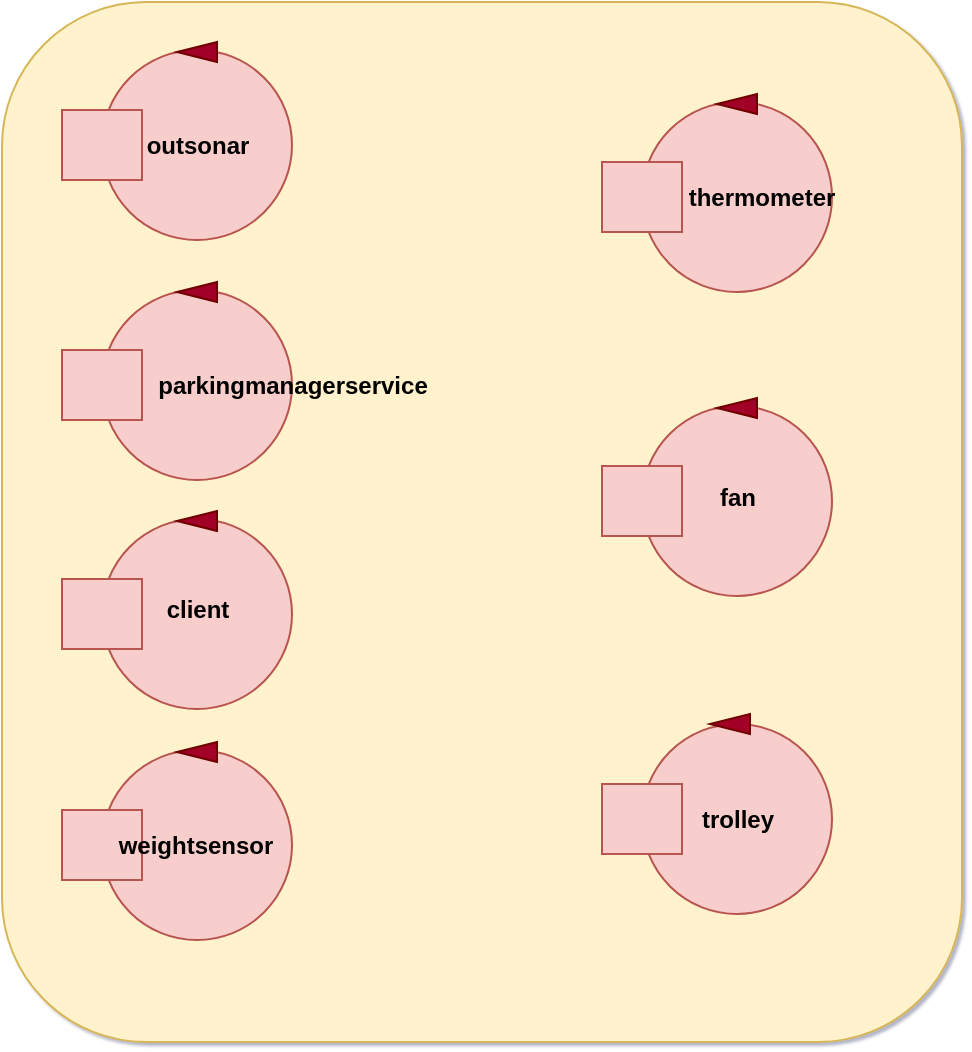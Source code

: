 <mxfile version="14.9.3" type="device"><diagram id="wI8z80SIdUuaSBe2A1s2" name="Pagina-1"><mxGraphModel dx="1038" dy="536" grid="1" gridSize="10" guides="1" tooltips="1" connect="1" arrows="1" fold="1" page="1" pageScale="1" pageWidth="827" pageHeight="1169" math="0" shadow="1"><root><mxCell id="0"/><mxCell id="1" parent="0"/><mxCell id="29DvXg12gKmN38C7rXfU-37" value="" style="rounded=1;whiteSpace=wrap;html=1;fillColor=#fff2cc;strokeColor=#d6b656;" parent="1" vertex="1"><mxGeometry x="590" y="240" width="480" height="520" as="geometry"/></mxCell><mxCell id="29DvXg12gKmN38C7rXfU-38" value="" style="ellipse;whiteSpace=wrap;html=1;aspect=fixed;fillColor=#f8cecc;strokeColor=#b85450;" parent="1" vertex="1"><mxGeometry x="640" y="384" width="95" height="95" as="geometry"/></mxCell><mxCell id="29DvXg12gKmN38C7rXfU-39" value="" style="rounded=0;whiteSpace=wrap;html=1;fillColor=#f8cecc;strokeColor=#b85450;" parent="1" vertex="1"><mxGeometry x="620" y="414" width="40" height="35" as="geometry"/></mxCell><mxCell id="29DvXg12gKmN38C7rXfU-40" value="" style="triangle;whiteSpace=wrap;html=1;rotation=-180;fillColor=#a20025;strokeColor=#6F0000;fontColor=#ffffff;" parent="1" vertex="1"><mxGeometry x="677.5" y="380" width="20" height="10" as="geometry"/></mxCell><mxCell id="29DvXg12gKmN38C7rXfU-41" value="&lt;font color=&quot;#000000&quot;&gt;&lt;b&gt;parkingmanagerservice&lt;/b&gt;&lt;/font&gt;" style="text;html=1;strokeColor=none;fillColor=none;align=center;verticalAlign=middle;whiteSpace=wrap;rounded=0;" parent="1" vertex="1"><mxGeometry x="669" y="421.5" width="132.5" height="20" as="geometry"/></mxCell><mxCell id="29DvXg12gKmN38C7rXfU-42" value="" style="ellipse;whiteSpace=wrap;html=1;aspect=fixed;fillColor=#f8cecc;strokeColor=#b85450;" parent="1" vertex="1"><mxGeometry x="640.0" y="264" width="95" height="95" as="geometry"/></mxCell><mxCell id="29DvXg12gKmN38C7rXfU-43" value="" style="rounded=0;whiteSpace=wrap;html=1;fillColor=#f8cecc;strokeColor=#b85450;" parent="1" vertex="1"><mxGeometry x="620.0" y="294" width="40" height="35" as="geometry"/></mxCell><mxCell id="29DvXg12gKmN38C7rXfU-44" value="" style="triangle;whiteSpace=wrap;html=1;rotation=-180;fillColor=#a20025;strokeColor=#6F0000;fontColor=#ffffff;" parent="1" vertex="1"><mxGeometry x="677.5" y="260" width="20" height="10" as="geometry"/></mxCell><mxCell id="29DvXg12gKmN38C7rXfU-45" value="&lt;font color=&quot;#000000&quot;&gt;&lt;b&gt;outsonar&lt;/b&gt;&lt;/font&gt;" style="text;html=1;strokeColor=none;fillColor=none;align=center;verticalAlign=middle;whiteSpace=wrap;rounded=0;" parent="1" vertex="1"><mxGeometry x="668.0" y="302" width="40" height="20" as="geometry"/></mxCell><mxCell id="29DvXg12gKmN38C7rXfU-46" value="" style="ellipse;whiteSpace=wrap;html=1;aspect=fixed;fillColor=#f8cecc;strokeColor=#b85450;" parent="1" vertex="1"><mxGeometry x="640.0" y="614" width="95" height="95" as="geometry"/></mxCell><mxCell id="29DvXg12gKmN38C7rXfU-47" value="" style="rounded=0;whiteSpace=wrap;html=1;fillColor=#f8cecc;strokeColor=#b85450;" parent="1" vertex="1"><mxGeometry x="620.0" y="644" width="40" height="35" as="geometry"/></mxCell><mxCell id="29DvXg12gKmN38C7rXfU-48" value="" style="triangle;whiteSpace=wrap;html=1;rotation=-180;fillColor=#a20025;strokeColor=#6F0000;fontColor=#ffffff;" parent="1" vertex="1"><mxGeometry x="677.5" y="610" width="20" height="10" as="geometry"/></mxCell><mxCell id="29DvXg12gKmN38C7rXfU-49" value="&lt;font color=&quot;#000000&quot;&gt;&lt;b&gt;weightsensor&lt;/b&gt;&lt;/font&gt;" style="text;html=1;strokeColor=none;fillColor=none;align=center;verticalAlign=middle;whiteSpace=wrap;rounded=0;" parent="1" vertex="1"><mxGeometry x="667.0" y="652" width="40" height="20" as="geometry"/></mxCell><mxCell id="29DvXg12gKmN38C7rXfU-50" value="" style="ellipse;whiteSpace=wrap;html=1;aspect=fixed;fillColor=#f8cecc;strokeColor=#b85450;" parent="1" vertex="1"><mxGeometry x="640.0" y="498.5" width="95" height="95" as="geometry"/></mxCell><mxCell id="29DvXg12gKmN38C7rXfU-51" value="&lt;font color=&quot;#000000&quot;&gt;&lt;b&gt;client&lt;/b&gt;&lt;/font&gt;" style="text;html=1;strokeColor=none;fillColor=none;align=center;verticalAlign=middle;whiteSpace=wrap;rounded=0;" parent="1" vertex="1"><mxGeometry x="668" y="536.5" width="40" height="15.5" as="geometry"/></mxCell><mxCell id="29DvXg12gKmN38C7rXfU-52" value="" style="rounded=0;whiteSpace=wrap;html=1;fillColor=#f8cecc;strokeColor=#b85450;" parent="1" vertex="1"><mxGeometry x="620.0" y="528.5" width="40" height="35" as="geometry"/></mxCell><mxCell id="29DvXg12gKmN38C7rXfU-53" value="" style="triangle;whiteSpace=wrap;html=1;rotation=-180;fillColor=#a20025;strokeColor=#6F0000;fontColor=#ffffff;" parent="1" vertex="1"><mxGeometry x="677.5" y="494.5" width="20" height="10" as="geometry"/></mxCell><mxCell id="29DvXg12gKmN38C7rXfU-57" value="" style="ellipse;whiteSpace=wrap;html=1;aspect=fixed;fillColor=#f8cecc;strokeColor=#b85450;" parent="1" vertex="1"><mxGeometry x="910.0" y="290" width="95" height="95" as="geometry"/></mxCell><mxCell id="29DvXg12gKmN38C7rXfU-58" value="&lt;b&gt;thermometer&lt;/b&gt;" style="text;html=1;strokeColor=none;fillColor=none;align=center;verticalAlign=middle;whiteSpace=wrap;rounded=0;" parent="1" vertex="1"><mxGeometry x="950" y="329.75" width="40" height="15.5" as="geometry"/></mxCell><mxCell id="29DvXg12gKmN38C7rXfU-59" value="" style="rounded=0;whiteSpace=wrap;html=1;fillColor=#f8cecc;strokeColor=#b85450;" parent="1" vertex="1"><mxGeometry x="890.0" y="320" width="40" height="35" as="geometry"/></mxCell><mxCell id="29DvXg12gKmN38C7rXfU-60" value="" style="triangle;whiteSpace=wrap;html=1;rotation=-180;fillColor=#a20025;strokeColor=#6F0000;fontColor=#ffffff;" parent="1" vertex="1"><mxGeometry x="947.5" y="286" width="20" height="10" as="geometry"/></mxCell><mxCell id="29DvXg12gKmN38C7rXfU-61" value="" style="ellipse;whiteSpace=wrap;html=1;aspect=fixed;fillColor=#f8cecc;strokeColor=#b85450;" parent="1" vertex="1"><mxGeometry x="910.0" y="442" width="95" height="95" as="geometry"/></mxCell><mxCell id="29DvXg12gKmN38C7rXfU-62" value="&lt;b&gt;fan&lt;/b&gt;" style="text;html=1;strokeColor=none;fillColor=none;align=center;verticalAlign=middle;whiteSpace=wrap;rounded=0;" parent="1" vertex="1"><mxGeometry x="938" y="480" width="40" height="15.5" as="geometry"/></mxCell><mxCell id="29DvXg12gKmN38C7rXfU-63" value="" style="rounded=0;whiteSpace=wrap;html=1;fillColor=#f8cecc;strokeColor=#b85450;" parent="1" vertex="1"><mxGeometry x="890.0" y="472" width="40" height="35" as="geometry"/></mxCell><mxCell id="29DvXg12gKmN38C7rXfU-64" value="" style="triangle;whiteSpace=wrap;html=1;rotation=-180;fillColor=#a20025;strokeColor=#6F0000;fontColor=#ffffff;" parent="1" vertex="1"><mxGeometry x="947.5" y="438" width="20" height="10" as="geometry"/></mxCell><mxCell id="niUqIgRWz3PnxCVksQeN-1" value="" style="ellipse;whiteSpace=wrap;html=1;aspect=fixed;fillColor=#f8cecc;strokeColor=#b85450;" vertex="1" parent="1"><mxGeometry x="910" y="601" width="95" height="95" as="geometry"/></mxCell><mxCell id="niUqIgRWz3PnxCVksQeN-2" value="" style="rounded=0;whiteSpace=wrap;html=1;fillColor=#f8cecc;strokeColor=#b85450;" vertex="1" parent="1"><mxGeometry x="890" y="631" width="40" height="35" as="geometry"/></mxCell><mxCell id="niUqIgRWz3PnxCVksQeN-3" value="" style="triangle;whiteSpace=wrap;html=1;rotation=-180;fillColor=#a20025;strokeColor=#6F0000;fontColor=#ffffff;" vertex="1" parent="1"><mxGeometry x="944" y="596" width="20" height="10" as="geometry"/></mxCell><mxCell id="niUqIgRWz3PnxCVksQeN-4" value="&lt;b&gt;trolley&lt;/b&gt;" style="text;html=1;strokeColor=none;fillColor=none;align=center;verticalAlign=middle;whiteSpace=wrap;rounded=0;" vertex="1" parent="1"><mxGeometry x="938" y="639" width="40" height="20" as="geometry"/></mxCell></root></mxGraphModel></diagram></mxfile>